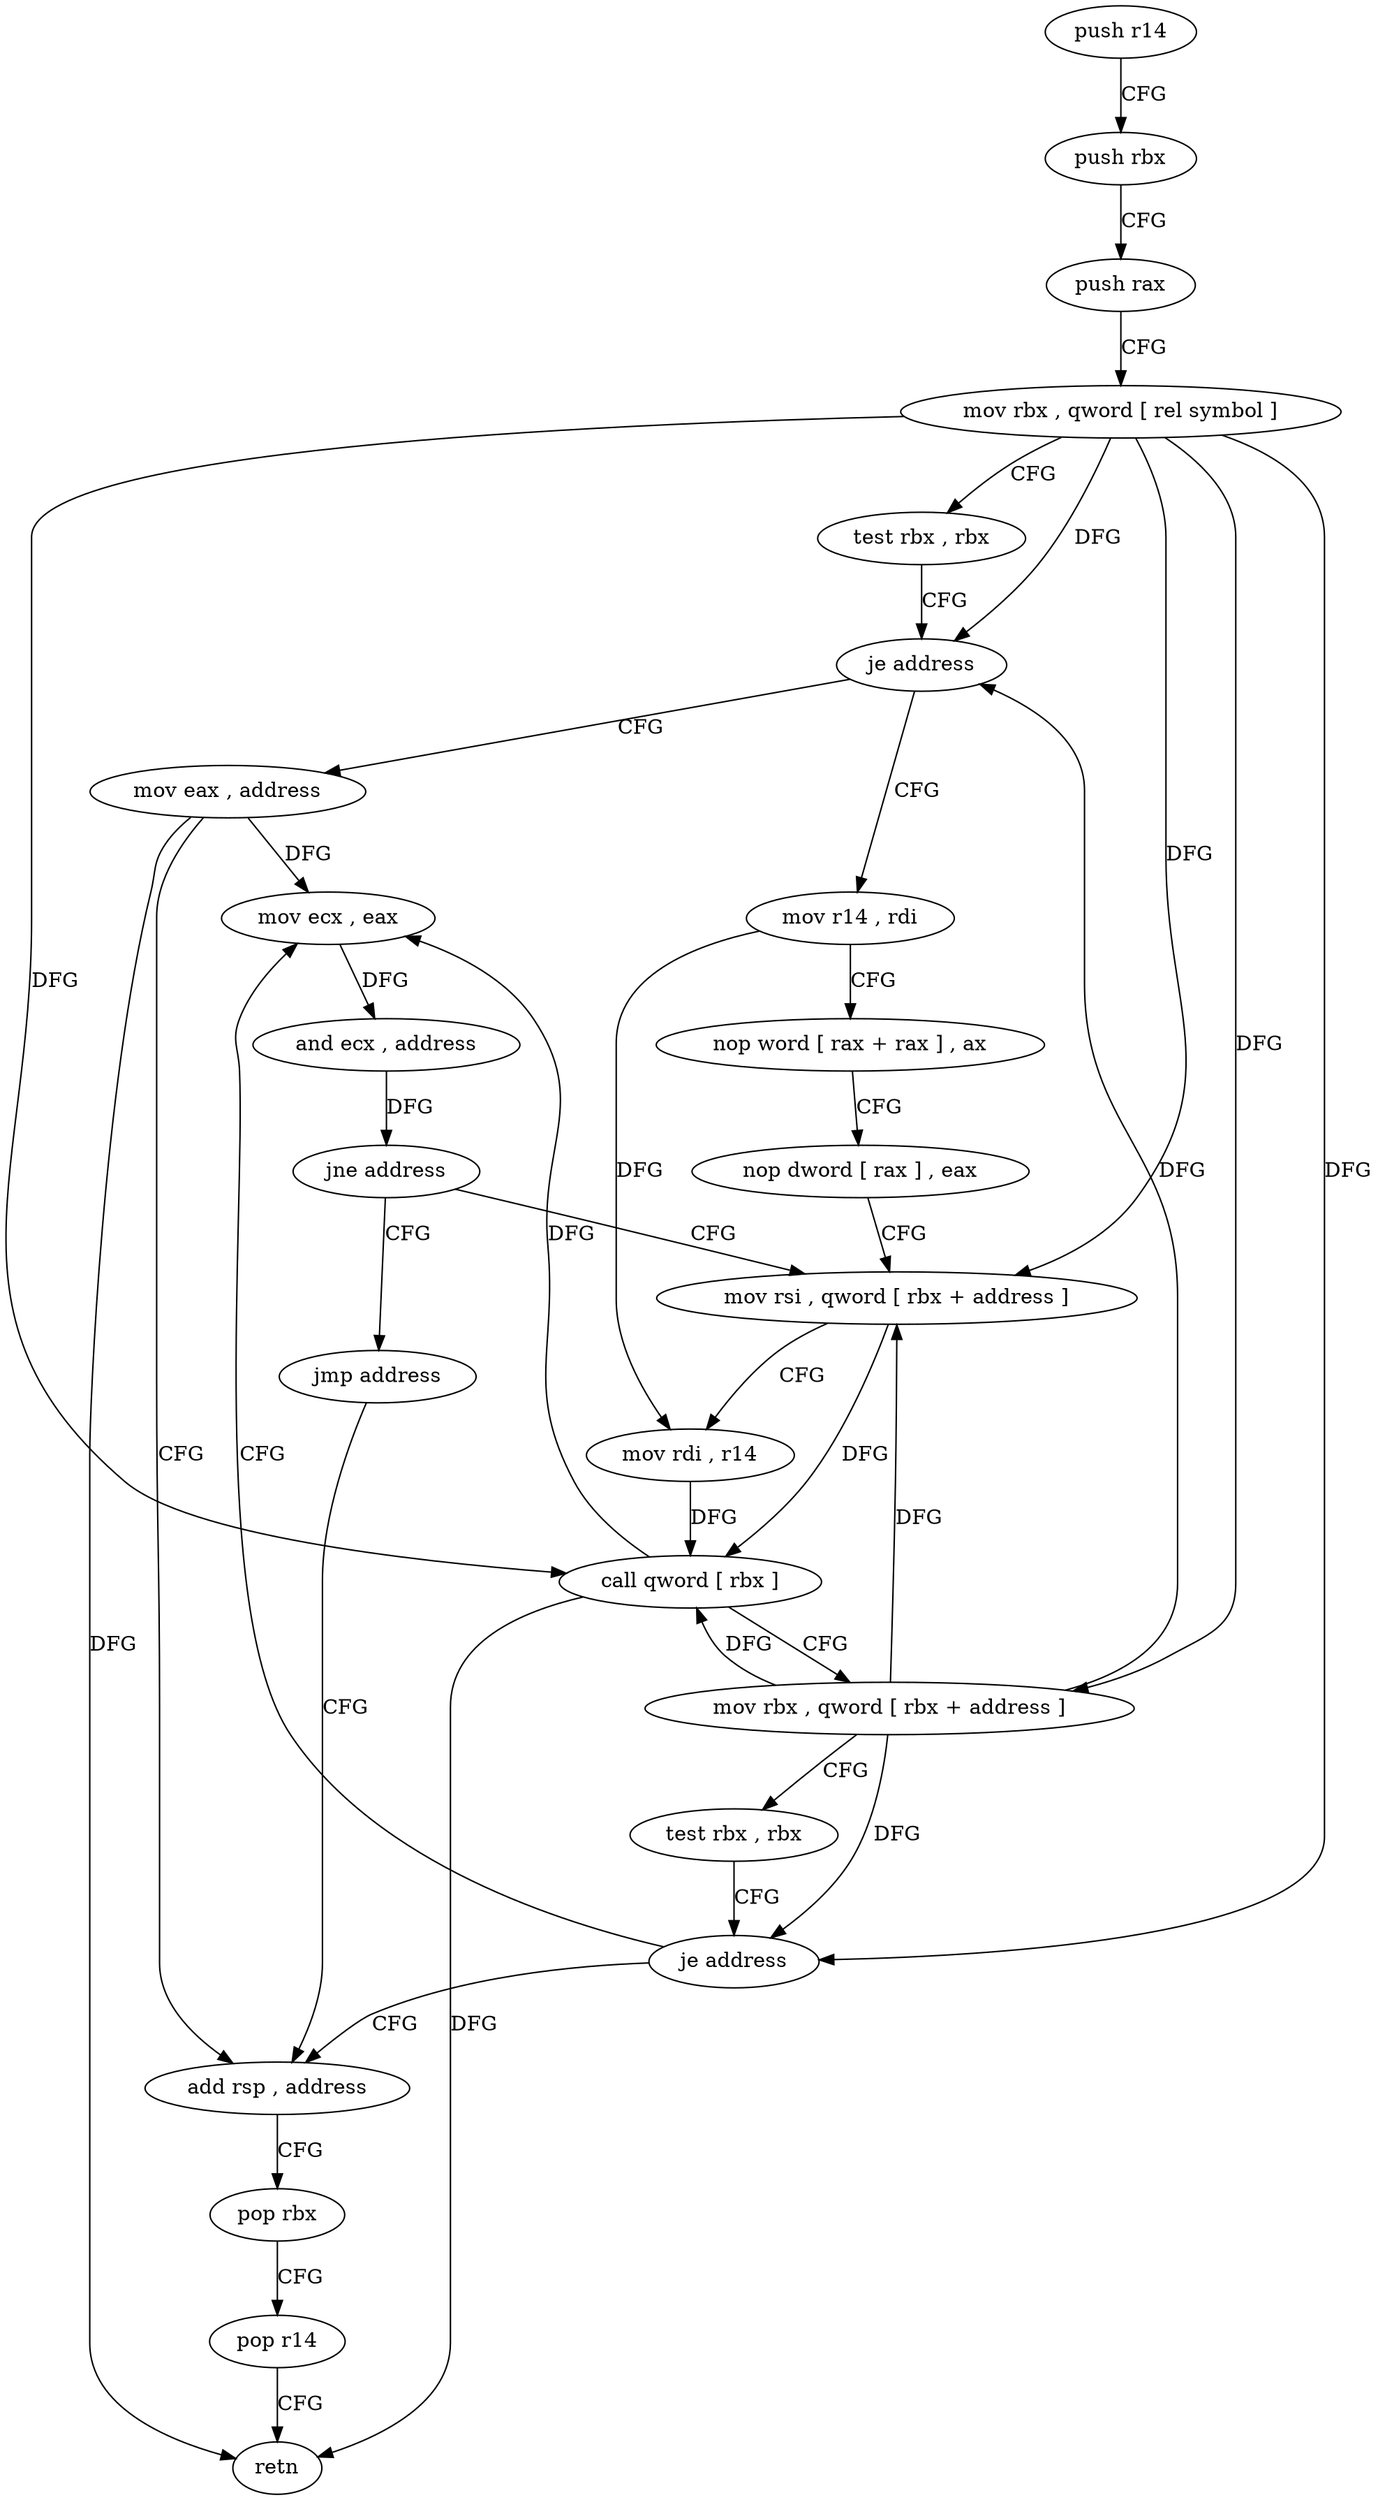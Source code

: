 digraph "func" {
"4213632" [label = "push r14" ]
"4213634" [label = "push rbx" ]
"4213635" [label = "push rax" ]
"4213636" [label = "mov rbx , qword [ rel symbol ]" ]
"4213643" [label = "test rbx , rbx" ]
"4213646" [label = "je address" ]
"4213691" [label = "mov eax , address" ]
"4213648" [label = "mov r14 , rdi" ]
"4213696" [label = "add rsp , address" ]
"4213651" [label = "nop word [ rax + rax ] , ax" ]
"4213661" [label = "nop dword [ rax ] , eax" ]
"4213664" [label = "mov rsi , qword [ rbx + address ]" ]
"4213700" [label = "pop rbx" ]
"4213701" [label = "pop r14" ]
"4213703" [label = "retn" ]
"4213682" [label = "mov ecx , eax" ]
"4213684" [label = "and ecx , address" ]
"4213687" [label = "jne address" ]
"4213689" [label = "jmp address" ]
"4213668" [label = "mov rdi , r14" ]
"4213671" [label = "call qword [ rbx ]" ]
"4213673" [label = "mov rbx , qword [ rbx + address ]" ]
"4213677" [label = "test rbx , rbx" ]
"4213680" [label = "je address" ]
"4213632" -> "4213634" [ label = "CFG" ]
"4213634" -> "4213635" [ label = "CFG" ]
"4213635" -> "4213636" [ label = "CFG" ]
"4213636" -> "4213643" [ label = "CFG" ]
"4213636" -> "4213646" [ label = "DFG" ]
"4213636" -> "4213664" [ label = "DFG" ]
"4213636" -> "4213671" [ label = "DFG" ]
"4213636" -> "4213673" [ label = "DFG" ]
"4213636" -> "4213680" [ label = "DFG" ]
"4213643" -> "4213646" [ label = "CFG" ]
"4213646" -> "4213691" [ label = "CFG" ]
"4213646" -> "4213648" [ label = "CFG" ]
"4213691" -> "4213696" [ label = "CFG" ]
"4213691" -> "4213703" [ label = "DFG" ]
"4213691" -> "4213682" [ label = "DFG" ]
"4213648" -> "4213651" [ label = "CFG" ]
"4213648" -> "4213668" [ label = "DFG" ]
"4213696" -> "4213700" [ label = "CFG" ]
"4213651" -> "4213661" [ label = "CFG" ]
"4213661" -> "4213664" [ label = "CFG" ]
"4213664" -> "4213668" [ label = "CFG" ]
"4213664" -> "4213671" [ label = "DFG" ]
"4213700" -> "4213701" [ label = "CFG" ]
"4213701" -> "4213703" [ label = "CFG" ]
"4213682" -> "4213684" [ label = "DFG" ]
"4213684" -> "4213687" [ label = "DFG" ]
"4213687" -> "4213664" [ label = "CFG" ]
"4213687" -> "4213689" [ label = "CFG" ]
"4213689" -> "4213696" [ label = "CFG" ]
"4213668" -> "4213671" [ label = "DFG" ]
"4213671" -> "4213673" [ label = "CFG" ]
"4213671" -> "4213703" [ label = "DFG" ]
"4213671" -> "4213682" [ label = "DFG" ]
"4213673" -> "4213677" [ label = "CFG" ]
"4213673" -> "4213646" [ label = "DFG" ]
"4213673" -> "4213664" [ label = "DFG" ]
"4213673" -> "4213671" [ label = "DFG" ]
"4213673" -> "4213680" [ label = "DFG" ]
"4213677" -> "4213680" [ label = "CFG" ]
"4213680" -> "4213696" [ label = "CFG" ]
"4213680" -> "4213682" [ label = "CFG" ]
}
